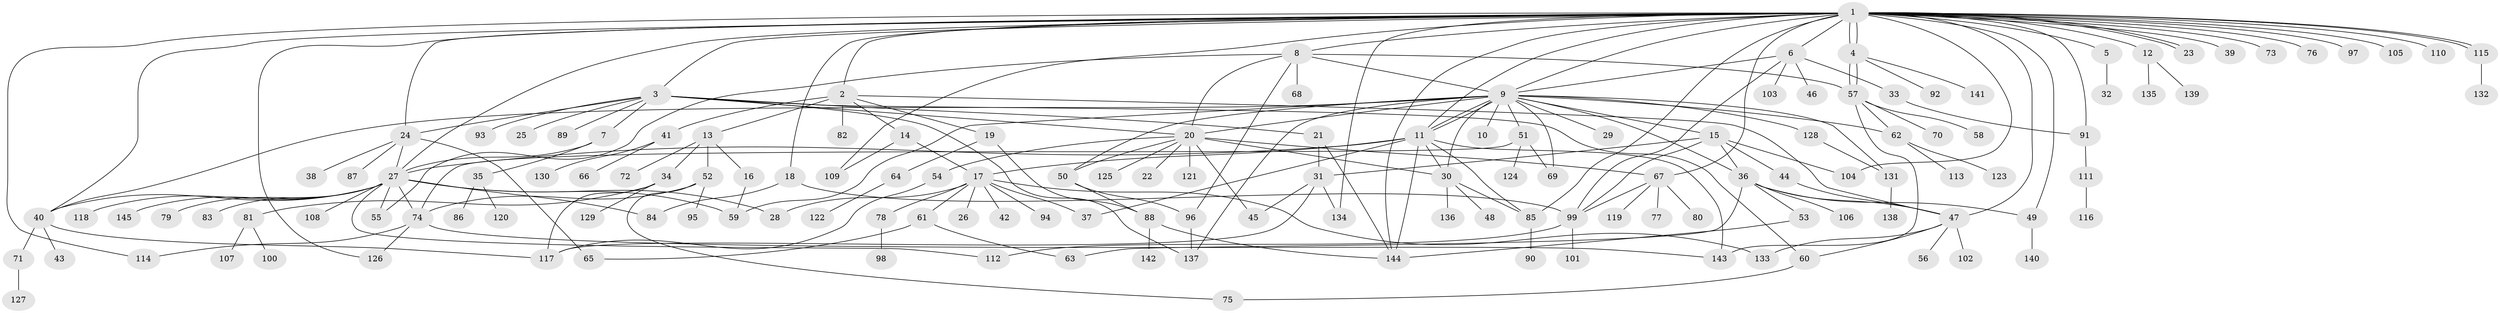 // coarse degree distribution, {34: 0.009345794392523364, 8: 0.009345794392523364, 9: 0.028037383177570093, 5: 0.056074766355140186, 2: 0.17757009345794392, 6: 0.07476635514018691, 3: 0.07476635514018691, 18: 0.009345794392523364, 1: 0.4766355140186916, 10: 0.009345794392523364, 4: 0.037383177570093455, 7: 0.018691588785046728, 11: 0.009345794392523364, 15: 0.009345794392523364}
// Generated by graph-tools (version 1.1) at 2025/41/03/06/25 10:41:47]
// undirected, 145 vertices, 214 edges
graph export_dot {
graph [start="1"]
  node [color=gray90,style=filled];
  1;
  2;
  3;
  4;
  5;
  6;
  7;
  8;
  9;
  10;
  11;
  12;
  13;
  14;
  15;
  16;
  17;
  18;
  19;
  20;
  21;
  22;
  23;
  24;
  25;
  26;
  27;
  28;
  29;
  30;
  31;
  32;
  33;
  34;
  35;
  36;
  37;
  38;
  39;
  40;
  41;
  42;
  43;
  44;
  45;
  46;
  47;
  48;
  49;
  50;
  51;
  52;
  53;
  54;
  55;
  56;
  57;
  58;
  59;
  60;
  61;
  62;
  63;
  64;
  65;
  66;
  67;
  68;
  69;
  70;
  71;
  72;
  73;
  74;
  75;
  76;
  77;
  78;
  79;
  80;
  81;
  82;
  83;
  84;
  85;
  86;
  87;
  88;
  89;
  90;
  91;
  92;
  93;
  94;
  95;
  96;
  97;
  98;
  99;
  100;
  101;
  102;
  103;
  104;
  105;
  106;
  107;
  108;
  109;
  110;
  111;
  112;
  113;
  114;
  115;
  116;
  117;
  118;
  119;
  120;
  121;
  122;
  123;
  124;
  125;
  126;
  127;
  128;
  129;
  130;
  131;
  132;
  133;
  134;
  135;
  136;
  137;
  138;
  139;
  140;
  141;
  142;
  143;
  144;
  145;
  1 -- 2;
  1 -- 3;
  1 -- 4;
  1 -- 4;
  1 -- 5;
  1 -- 6;
  1 -- 8;
  1 -- 9;
  1 -- 11;
  1 -- 12;
  1 -- 18;
  1 -- 23;
  1 -- 23;
  1 -- 24;
  1 -- 27;
  1 -- 39;
  1 -- 40;
  1 -- 47;
  1 -- 49;
  1 -- 67;
  1 -- 73;
  1 -- 76;
  1 -- 85;
  1 -- 91;
  1 -- 97;
  1 -- 104;
  1 -- 105;
  1 -- 109;
  1 -- 110;
  1 -- 114;
  1 -- 115;
  1 -- 115;
  1 -- 126;
  1 -- 134;
  1 -- 144;
  2 -- 13;
  2 -- 14;
  2 -- 19;
  2 -- 41;
  2 -- 47;
  2 -- 82;
  3 -- 7;
  3 -- 20;
  3 -- 21;
  3 -- 24;
  3 -- 25;
  3 -- 60;
  3 -- 89;
  3 -- 93;
  3 -- 137;
  4 -- 57;
  4 -- 57;
  4 -- 92;
  4 -- 141;
  5 -- 32;
  6 -- 9;
  6 -- 33;
  6 -- 46;
  6 -- 99;
  6 -- 103;
  7 -- 27;
  7 -- 35;
  8 -- 9;
  8 -- 20;
  8 -- 55;
  8 -- 57;
  8 -- 68;
  8 -- 96;
  9 -- 10;
  9 -- 11;
  9 -- 11;
  9 -- 15;
  9 -- 20;
  9 -- 29;
  9 -- 30;
  9 -- 36;
  9 -- 40;
  9 -- 50;
  9 -- 51;
  9 -- 59;
  9 -- 62;
  9 -- 69;
  9 -- 128;
  9 -- 131;
  9 -- 137;
  11 -- 17;
  11 -- 27;
  11 -- 30;
  11 -- 37;
  11 -- 85;
  11 -- 143;
  11 -- 144;
  12 -- 135;
  12 -- 139;
  13 -- 16;
  13 -- 34;
  13 -- 52;
  13 -- 72;
  14 -- 17;
  14 -- 109;
  15 -- 31;
  15 -- 36;
  15 -- 44;
  15 -- 99;
  15 -- 104;
  16 -- 59;
  17 -- 26;
  17 -- 28;
  17 -- 37;
  17 -- 42;
  17 -- 61;
  17 -- 78;
  17 -- 94;
  17 -- 133;
  18 -- 84;
  18 -- 99;
  19 -- 64;
  19 -- 88;
  20 -- 22;
  20 -- 30;
  20 -- 45;
  20 -- 50;
  20 -- 54;
  20 -- 67;
  20 -- 121;
  20 -- 125;
  21 -- 31;
  21 -- 144;
  24 -- 27;
  24 -- 38;
  24 -- 65;
  24 -- 87;
  27 -- 28;
  27 -- 40;
  27 -- 55;
  27 -- 59;
  27 -- 74;
  27 -- 79;
  27 -- 83;
  27 -- 84;
  27 -- 108;
  27 -- 112;
  27 -- 118;
  27 -- 145;
  30 -- 48;
  30 -- 85;
  30 -- 136;
  31 -- 45;
  31 -- 117;
  31 -- 134;
  33 -- 91;
  34 -- 81;
  34 -- 117;
  34 -- 129;
  35 -- 86;
  35 -- 120;
  36 -- 47;
  36 -- 49;
  36 -- 53;
  36 -- 63;
  36 -- 106;
  40 -- 43;
  40 -- 71;
  40 -- 117;
  41 -- 66;
  41 -- 130;
  44 -- 47;
  47 -- 56;
  47 -- 60;
  47 -- 102;
  47 -- 133;
  49 -- 140;
  50 -- 88;
  50 -- 96;
  51 -- 69;
  51 -- 74;
  51 -- 124;
  52 -- 74;
  52 -- 75;
  52 -- 95;
  53 -- 144;
  54 -- 117;
  57 -- 58;
  57 -- 62;
  57 -- 70;
  57 -- 143;
  60 -- 75;
  61 -- 63;
  61 -- 65;
  62 -- 113;
  62 -- 123;
  64 -- 122;
  67 -- 77;
  67 -- 80;
  67 -- 99;
  67 -- 119;
  71 -- 127;
  74 -- 114;
  74 -- 126;
  74 -- 143;
  78 -- 98;
  81 -- 100;
  81 -- 107;
  85 -- 90;
  88 -- 142;
  88 -- 144;
  91 -- 111;
  96 -- 137;
  99 -- 101;
  99 -- 112;
  111 -- 116;
  115 -- 132;
  128 -- 131;
  131 -- 138;
}
